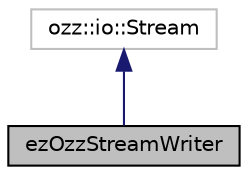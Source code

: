 digraph "ezOzzStreamWriter"
{
 // LATEX_PDF_SIZE
  edge [fontname="Helvetica",fontsize="10",labelfontname="Helvetica",labelfontsize="10"];
  node [fontname="Helvetica",fontsize="10",shape=record];
  Node1 [label="ezOzzStreamWriter",height=0.2,width=0.4,color="black", fillcolor="grey75", style="filled", fontcolor="black",tooltip="Implements the ozz::io::Stream interface for writing. The data is gathered in an ezOzzArchiveData obj..."];
  Node2 -> Node1 [dir="back",color="midnightblue",fontsize="10",style="solid",fontname="Helvetica"];
  Node2 [label="ozz::io::Stream",height=0.2,width=0.4,color="grey75", fillcolor="white", style="filled",tooltip=" "];
}
